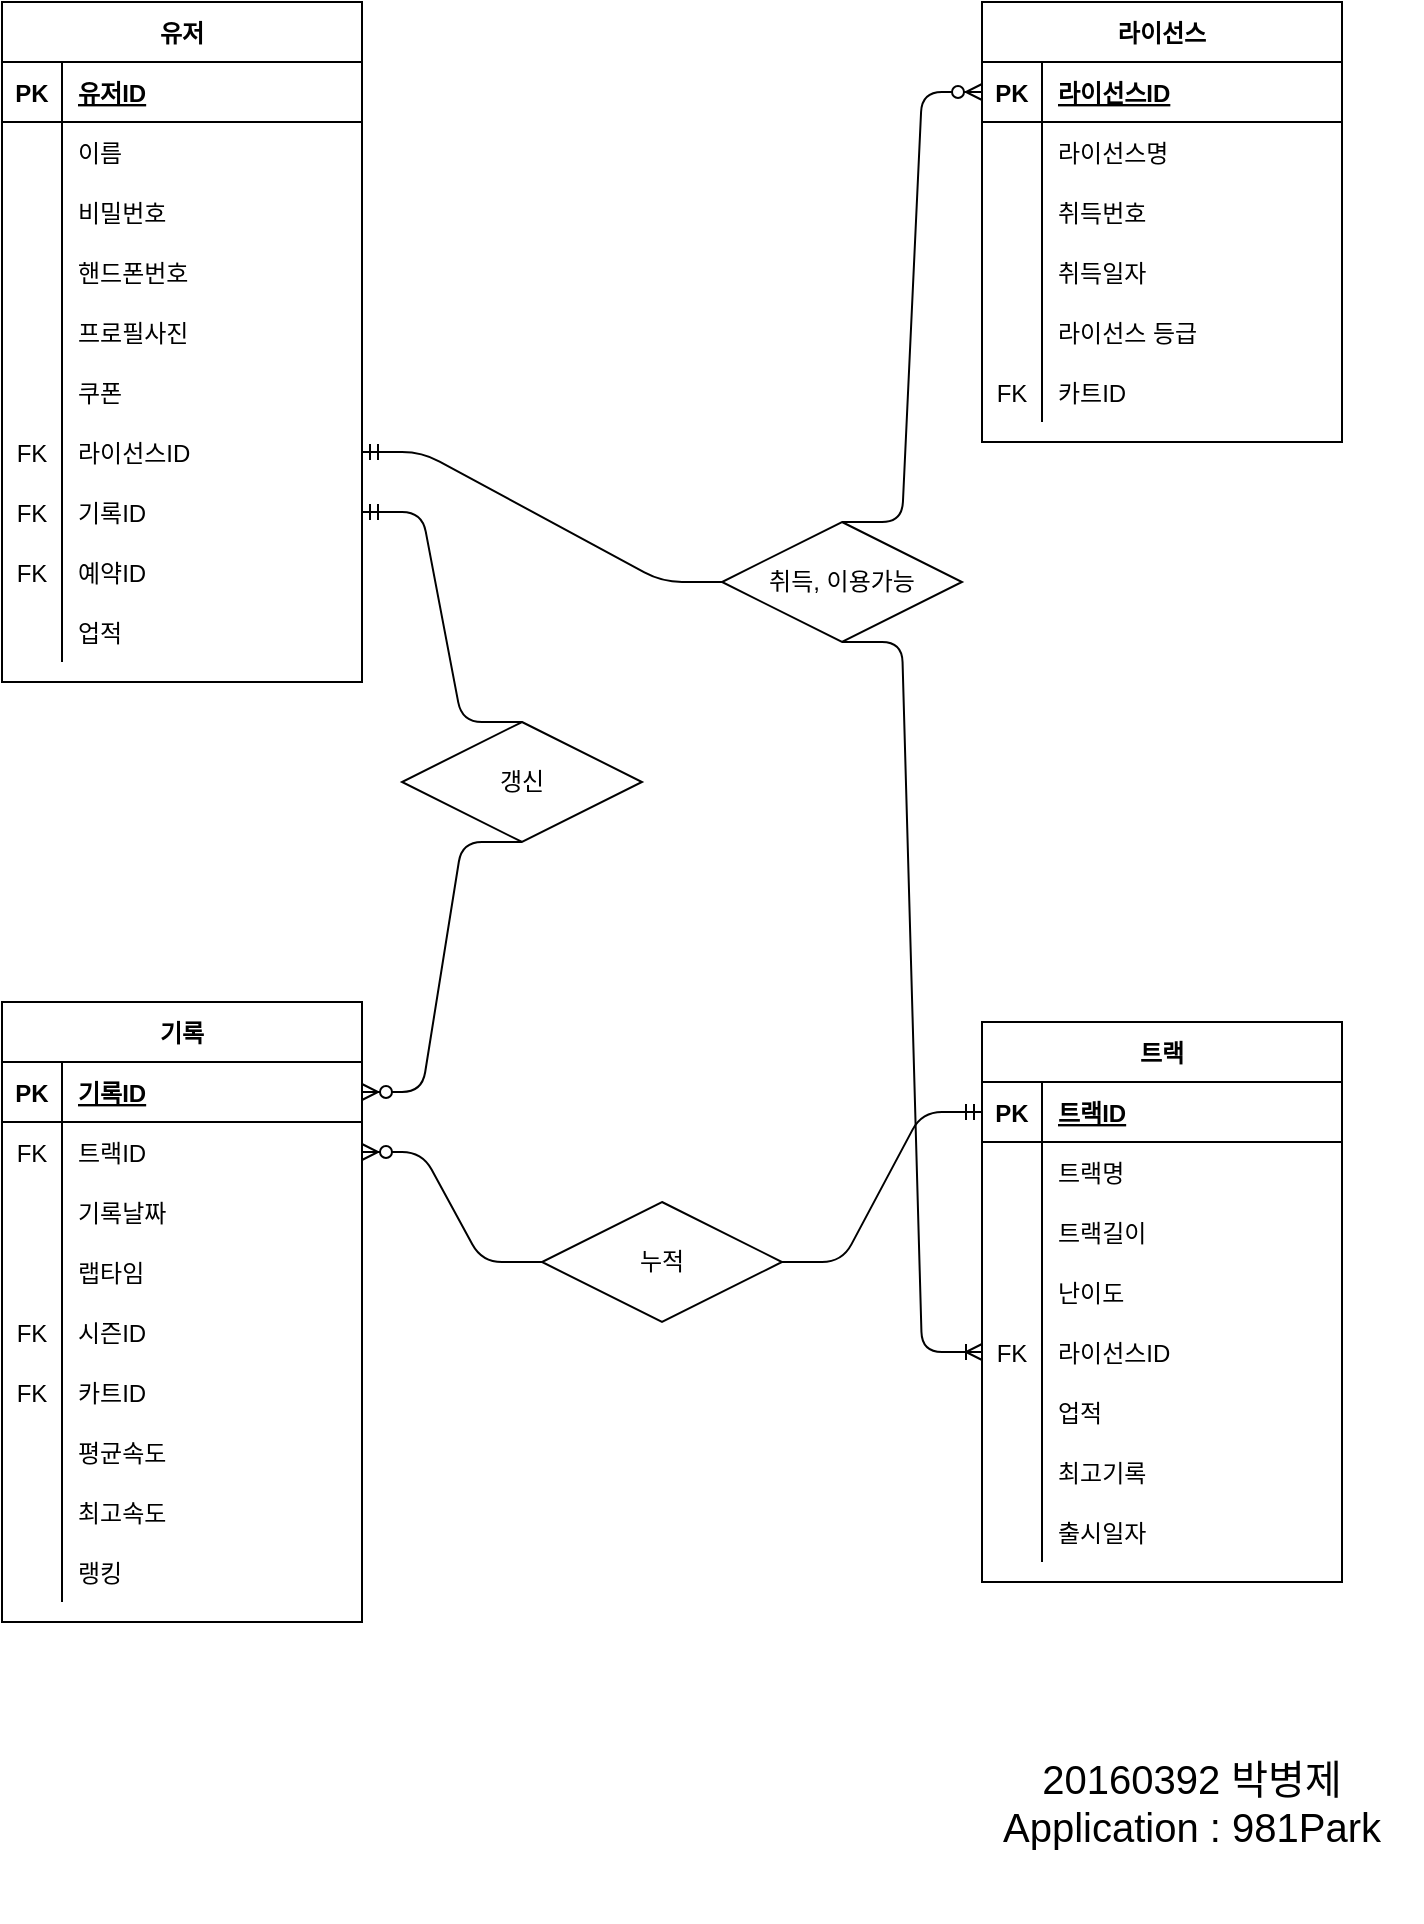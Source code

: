 <mxfile version="13.8.1" type="github">
  <diagram id="zvvEXGuNJlig_AYSkuut" name="Page-1">
    <mxGraphModel dx="1395" dy="852" grid="1" gridSize="10" guides="1" tooltips="1" connect="1" arrows="1" fold="1" page="1" pageScale="1" pageWidth="827" pageHeight="1169" math="0" shadow="0">
      <root>
        <mxCell id="0" />
        <mxCell id="1" parent="0" />
        <mxCell id="mloMoWAbIg3f0cqqjzoG-1" value="유저" style="shape=table;startSize=30;container=1;collapsible=1;childLayout=tableLayout;fixedRows=1;rowLines=0;fontStyle=1;align=center;resizeLast=1;" vertex="1" parent="1">
          <mxGeometry x="70" y="90" width="180" height="340" as="geometry" />
        </mxCell>
        <mxCell id="mloMoWAbIg3f0cqqjzoG-2" value="" style="shape=partialRectangle;collapsible=0;dropTarget=0;pointerEvents=0;fillColor=none;top=0;left=0;bottom=1;right=0;points=[[0,0.5],[1,0.5]];portConstraint=eastwest;" vertex="1" parent="mloMoWAbIg3f0cqqjzoG-1">
          <mxGeometry y="30" width="180" height="30" as="geometry" />
        </mxCell>
        <mxCell id="mloMoWAbIg3f0cqqjzoG-3" value="PK" style="shape=partialRectangle;connectable=0;fillColor=none;top=0;left=0;bottom=0;right=0;fontStyle=1;overflow=hidden;" vertex="1" parent="mloMoWAbIg3f0cqqjzoG-2">
          <mxGeometry width="30" height="30" as="geometry" />
        </mxCell>
        <mxCell id="mloMoWAbIg3f0cqqjzoG-4" value="유저ID" style="shape=partialRectangle;connectable=0;fillColor=none;top=0;left=0;bottom=0;right=0;align=left;spacingLeft=6;fontStyle=5;overflow=hidden;" vertex="1" parent="mloMoWAbIg3f0cqqjzoG-2">
          <mxGeometry x="30" width="150" height="30" as="geometry" />
        </mxCell>
        <mxCell id="mloMoWAbIg3f0cqqjzoG-5" value="" style="shape=partialRectangle;collapsible=0;dropTarget=0;pointerEvents=0;fillColor=none;top=0;left=0;bottom=0;right=0;points=[[0,0.5],[1,0.5]];portConstraint=eastwest;" vertex="1" parent="mloMoWAbIg3f0cqqjzoG-1">
          <mxGeometry y="60" width="180" height="30" as="geometry" />
        </mxCell>
        <mxCell id="mloMoWAbIg3f0cqqjzoG-6" value="" style="shape=partialRectangle;connectable=0;fillColor=none;top=0;left=0;bottom=0;right=0;editable=1;overflow=hidden;" vertex="1" parent="mloMoWAbIg3f0cqqjzoG-5">
          <mxGeometry width="30" height="30" as="geometry" />
        </mxCell>
        <mxCell id="mloMoWAbIg3f0cqqjzoG-7" value="이름" style="shape=partialRectangle;connectable=0;fillColor=none;top=0;left=0;bottom=0;right=0;align=left;spacingLeft=6;overflow=hidden;" vertex="1" parent="mloMoWAbIg3f0cqqjzoG-5">
          <mxGeometry x="30" width="150" height="30" as="geometry" />
        </mxCell>
        <mxCell id="mloMoWAbIg3f0cqqjzoG-8" value="" style="shape=partialRectangle;collapsible=0;dropTarget=0;pointerEvents=0;fillColor=none;top=0;left=0;bottom=0;right=0;points=[[0,0.5],[1,0.5]];portConstraint=eastwest;" vertex="1" parent="mloMoWAbIg3f0cqqjzoG-1">
          <mxGeometry y="90" width="180" height="30" as="geometry" />
        </mxCell>
        <mxCell id="mloMoWAbIg3f0cqqjzoG-9" value="" style="shape=partialRectangle;connectable=0;fillColor=none;top=0;left=0;bottom=0;right=0;editable=1;overflow=hidden;" vertex="1" parent="mloMoWAbIg3f0cqqjzoG-8">
          <mxGeometry width="30" height="30" as="geometry" />
        </mxCell>
        <mxCell id="mloMoWAbIg3f0cqqjzoG-10" value="비밀번호" style="shape=partialRectangle;connectable=0;fillColor=none;top=0;left=0;bottom=0;right=0;align=left;spacingLeft=6;overflow=hidden;" vertex="1" parent="mloMoWAbIg3f0cqqjzoG-8">
          <mxGeometry x="30" width="150" height="30" as="geometry" />
        </mxCell>
        <mxCell id="mloMoWAbIg3f0cqqjzoG-11" value="" style="shape=partialRectangle;collapsible=0;dropTarget=0;pointerEvents=0;fillColor=none;top=0;left=0;bottom=0;right=0;points=[[0,0.5],[1,0.5]];portConstraint=eastwest;" vertex="1" parent="mloMoWAbIg3f0cqqjzoG-1">
          <mxGeometry y="120" width="180" height="30" as="geometry" />
        </mxCell>
        <mxCell id="mloMoWAbIg3f0cqqjzoG-12" value="" style="shape=partialRectangle;connectable=0;fillColor=none;top=0;left=0;bottom=0;right=0;editable=1;overflow=hidden;" vertex="1" parent="mloMoWAbIg3f0cqqjzoG-11">
          <mxGeometry width="30" height="30" as="geometry" />
        </mxCell>
        <mxCell id="mloMoWAbIg3f0cqqjzoG-13" value="핸드폰번호" style="shape=partialRectangle;connectable=0;fillColor=none;top=0;left=0;bottom=0;right=0;align=left;spacingLeft=6;overflow=hidden;" vertex="1" parent="mloMoWAbIg3f0cqqjzoG-11">
          <mxGeometry x="30" width="150" height="30" as="geometry" />
        </mxCell>
        <mxCell id="mloMoWAbIg3f0cqqjzoG-72" value="" style="shape=partialRectangle;collapsible=0;dropTarget=0;pointerEvents=0;fillColor=none;top=0;left=0;bottom=0;right=0;points=[[0,0.5],[1,0.5]];portConstraint=eastwest;" vertex="1" parent="mloMoWAbIg3f0cqqjzoG-1">
          <mxGeometry y="150" width="180" height="30" as="geometry" />
        </mxCell>
        <mxCell id="mloMoWAbIg3f0cqqjzoG-73" value="" style="shape=partialRectangle;connectable=0;fillColor=none;top=0;left=0;bottom=0;right=0;editable=1;overflow=hidden;" vertex="1" parent="mloMoWAbIg3f0cqqjzoG-72">
          <mxGeometry width="30" height="30" as="geometry" />
        </mxCell>
        <mxCell id="mloMoWAbIg3f0cqqjzoG-74" value="프로필사진" style="shape=partialRectangle;connectable=0;fillColor=none;top=0;left=0;bottom=0;right=0;align=left;spacingLeft=6;overflow=hidden;" vertex="1" parent="mloMoWAbIg3f0cqqjzoG-72">
          <mxGeometry x="30" width="150" height="30" as="geometry" />
        </mxCell>
        <mxCell id="mloMoWAbIg3f0cqqjzoG-75" value="" style="shape=partialRectangle;collapsible=0;dropTarget=0;pointerEvents=0;fillColor=none;top=0;left=0;bottom=0;right=0;points=[[0,0.5],[1,0.5]];portConstraint=eastwest;" vertex="1" parent="mloMoWAbIg3f0cqqjzoG-1">
          <mxGeometry y="180" width="180" height="30" as="geometry" />
        </mxCell>
        <mxCell id="mloMoWAbIg3f0cqqjzoG-76" value="" style="shape=partialRectangle;connectable=0;fillColor=none;top=0;left=0;bottom=0;right=0;editable=1;overflow=hidden;" vertex="1" parent="mloMoWAbIg3f0cqqjzoG-75">
          <mxGeometry width="30" height="30" as="geometry" />
        </mxCell>
        <mxCell id="mloMoWAbIg3f0cqqjzoG-77" value="쿠폰" style="shape=partialRectangle;connectable=0;fillColor=none;top=0;left=0;bottom=0;right=0;align=left;spacingLeft=6;overflow=hidden;" vertex="1" parent="mloMoWAbIg3f0cqqjzoG-75">
          <mxGeometry x="30" width="150" height="30" as="geometry" />
        </mxCell>
        <mxCell id="mloMoWAbIg3f0cqqjzoG-78" value="" style="shape=partialRectangle;collapsible=0;dropTarget=0;pointerEvents=0;fillColor=none;top=0;left=0;bottom=0;right=0;points=[[0,0.5],[1,0.5]];portConstraint=eastwest;" vertex="1" parent="mloMoWAbIg3f0cqqjzoG-1">
          <mxGeometry y="210" width="180" height="30" as="geometry" />
        </mxCell>
        <mxCell id="mloMoWAbIg3f0cqqjzoG-79" value="FK" style="shape=partialRectangle;connectable=0;fillColor=none;top=0;left=0;bottom=0;right=0;editable=1;overflow=hidden;" vertex="1" parent="mloMoWAbIg3f0cqqjzoG-78">
          <mxGeometry width="30" height="30" as="geometry" />
        </mxCell>
        <mxCell id="mloMoWAbIg3f0cqqjzoG-80" value="라이선스ID" style="shape=partialRectangle;connectable=0;fillColor=none;top=0;left=0;bottom=0;right=0;align=left;spacingLeft=6;overflow=hidden;" vertex="1" parent="mloMoWAbIg3f0cqqjzoG-78">
          <mxGeometry x="30" width="150" height="30" as="geometry" />
        </mxCell>
        <mxCell id="mloMoWAbIg3f0cqqjzoG-81" value="" style="shape=partialRectangle;collapsible=0;dropTarget=0;pointerEvents=0;fillColor=none;top=0;left=0;bottom=0;right=0;points=[[0,0.5],[1,0.5]];portConstraint=eastwest;" vertex="1" parent="mloMoWAbIg3f0cqqjzoG-1">
          <mxGeometry y="240" width="180" height="30" as="geometry" />
        </mxCell>
        <mxCell id="mloMoWAbIg3f0cqqjzoG-82" value="FK" style="shape=partialRectangle;connectable=0;fillColor=none;top=0;left=0;bottom=0;right=0;editable=1;overflow=hidden;" vertex="1" parent="mloMoWAbIg3f0cqqjzoG-81">
          <mxGeometry width="30" height="30" as="geometry" />
        </mxCell>
        <mxCell id="mloMoWAbIg3f0cqqjzoG-83" value="기록ID" style="shape=partialRectangle;connectable=0;fillColor=none;top=0;left=0;bottom=0;right=0;align=left;spacingLeft=6;overflow=hidden;" vertex="1" parent="mloMoWAbIg3f0cqqjzoG-81">
          <mxGeometry x="30" width="150" height="30" as="geometry" />
        </mxCell>
        <mxCell id="mloMoWAbIg3f0cqqjzoG-84" value="" style="shape=partialRectangle;collapsible=0;dropTarget=0;pointerEvents=0;fillColor=none;top=0;left=0;bottom=0;right=0;points=[[0,0.5],[1,0.5]];portConstraint=eastwest;" vertex="1" parent="mloMoWAbIg3f0cqqjzoG-1">
          <mxGeometry y="270" width="180" height="30" as="geometry" />
        </mxCell>
        <mxCell id="mloMoWAbIg3f0cqqjzoG-85" value="FK" style="shape=partialRectangle;connectable=0;fillColor=none;top=0;left=0;bottom=0;right=0;editable=1;overflow=hidden;" vertex="1" parent="mloMoWAbIg3f0cqqjzoG-84">
          <mxGeometry width="30" height="30" as="geometry" />
        </mxCell>
        <mxCell id="mloMoWAbIg3f0cqqjzoG-86" value="예약ID" style="shape=partialRectangle;connectable=0;fillColor=none;top=0;left=0;bottom=0;right=0;align=left;spacingLeft=6;overflow=hidden;" vertex="1" parent="mloMoWAbIg3f0cqqjzoG-84">
          <mxGeometry x="30" width="150" height="30" as="geometry" />
        </mxCell>
        <mxCell id="mloMoWAbIg3f0cqqjzoG-122" value="" style="shape=partialRectangle;collapsible=0;dropTarget=0;pointerEvents=0;fillColor=none;top=0;left=0;bottom=0;right=0;points=[[0,0.5],[1,0.5]];portConstraint=eastwest;" vertex="1" parent="mloMoWAbIg3f0cqqjzoG-1">
          <mxGeometry y="300" width="180" height="30" as="geometry" />
        </mxCell>
        <mxCell id="mloMoWAbIg3f0cqqjzoG-123" value="" style="shape=partialRectangle;connectable=0;fillColor=none;top=0;left=0;bottom=0;right=0;editable=1;overflow=hidden;" vertex="1" parent="mloMoWAbIg3f0cqqjzoG-122">
          <mxGeometry width="30" height="30" as="geometry" />
        </mxCell>
        <mxCell id="mloMoWAbIg3f0cqqjzoG-124" value="업적" style="shape=partialRectangle;connectable=0;fillColor=none;top=0;left=0;bottom=0;right=0;align=left;spacingLeft=6;overflow=hidden;" vertex="1" parent="mloMoWAbIg3f0cqqjzoG-122">
          <mxGeometry x="30" width="150" height="30" as="geometry" />
        </mxCell>
        <mxCell id="mloMoWAbIg3f0cqqjzoG-53" value="라이선스" style="shape=table;startSize=30;container=1;collapsible=1;childLayout=tableLayout;fixedRows=1;rowLines=0;fontStyle=1;align=center;resizeLast=1;" vertex="1" parent="1">
          <mxGeometry x="560" y="90" width="180" height="220" as="geometry" />
        </mxCell>
        <mxCell id="mloMoWAbIg3f0cqqjzoG-54" value="" style="shape=partialRectangle;collapsible=0;dropTarget=0;pointerEvents=0;fillColor=none;top=0;left=0;bottom=1;right=0;points=[[0,0.5],[1,0.5]];portConstraint=eastwest;" vertex="1" parent="mloMoWAbIg3f0cqqjzoG-53">
          <mxGeometry y="30" width="180" height="30" as="geometry" />
        </mxCell>
        <mxCell id="mloMoWAbIg3f0cqqjzoG-55" value="PK" style="shape=partialRectangle;connectable=0;fillColor=none;top=0;left=0;bottom=0;right=0;fontStyle=1;overflow=hidden;" vertex="1" parent="mloMoWAbIg3f0cqqjzoG-54">
          <mxGeometry width="30" height="30" as="geometry" />
        </mxCell>
        <mxCell id="mloMoWAbIg3f0cqqjzoG-56" value="라이선스ID" style="shape=partialRectangle;connectable=0;fillColor=none;top=0;left=0;bottom=0;right=0;align=left;spacingLeft=6;fontStyle=5;overflow=hidden;" vertex="1" parent="mloMoWAbIg3f0cqqjzoG-54">
          <mxGeometry x="30" width="150" height="30" as="geometry" />
        </mxCell>
        <mxCell id="mloMoWAbIg3f0cqqjzoG-57" value="" style="shape=partialRectangle;collapsible=0;dropTarget=0;pointerEvents=0;fillColor=none;top=0;left=0;bottom=0;right=0;points=[[0,0.5],[1,0.5]];portConstraint=eastwest;" vertex="1" parent="mloMoWAbIg3f0cqqjzoG-53">
          <mxGeometry y="60" width="180" height="30" as="geometry" />
        </mxCell>
        <mxCell id="mloMoWAbIg3f0cqqjzoG-58" value="" style="shape=partialRectangle;connectable=0;fillColor=none;top=0;left=0;bottom=0;right=0;editable=1;overflow=hidden;" vertex="1" parent="mloMoWAbIg3f0cqqjzoG-57">
          <mxGeometry width="30" height="30" as="geometry" />
        </mxCell>
        <mxCell id="mloMoWAbIg3f0cqqjzoG-59" value="라이선스명" style="shape=partialRectangle;connectable=0;fillColor=none;top=0;left=0;bottom=0;right=0;align=left;spacingLeft=6;overflow=hidden;" vertex="1" parent="mloMoWAbIg3f0cqqjzoG-57">
          <mxGeometry x="30" width="150" height="30" as="geometry" />
        </mxCell>
        <mxCell id="mloMoWAbIg3f0cqqjzoG-116" value="" style="shape=partialRectangle;collapsible=0;dropTarget=0;pointerEvents=0;fillColor=none;top=0;left=0;bottom=0;right=0;points=[[0,0.5],[1,0.5]];portConstraint=eastwest;" vertex="1" parent="mloMoWAbIg3f0cqqjzoG-53">
          <mxGeometry y="90" width="180" height="30" as="geometry" />
        </mxCell>
        <mxCell id="mloMoWAbIg3f0cqqjzoG-117" value="" style="shape=partialRectangle;connectable=0;fillColor=none;top=0;left=0;bottom=0;right=0;editable=1;overflow=hidden;" vertex="1" parent="mloMoWAbIg3f0cqqjzoG-116">
          <mxGeometry width="30" height="30" as="geometry" />
        </mxCell>
        <mxCell id="mloMoWAbIg3f0cqqjzoG-118" value="취득번호" style="shape=partialRectangle;connectable=0;fillColor=none;top=0;left=0;bottom=0;right=0;align=left;spacingLeft=6;overflow=hidden;" vertex="1" parent="mloMoWAbIg3f0cqqjzoG-116">
          <mxGeometry x="30" width="150" height="30" as="geometry" />
        </mxCell>
        <mxCell id="mloMoWAbIg3f0cqqjzoG-119" value="" style="shape=partialRectangle;collapsible=0;dropTarget=0;pointerEvents=0;fillColor=none;top=0;left=0;bottom=0;right=0;points=[[0,0.5],[1,0.5]];portConstraint=eastwest;" vertex="1" parent="mloMoWAbIg3f0cqqjzoG-53">
          <mxGeometry y="120" width="180" height="30" as="geometry" />
        </mxCell>
        <mxCell id="mloMoWAbIg3f0cqqjzoG-120" value="" style="shape=partialRectangle;connectable=0;fillColor=none;top=0;left=0;bottom=0;right=0;editable=1;overflow=hidden;" vertex="1" parent="mloMoWAbIg3f0cqqjzoG-119">
          <mxGeometry width="30" height="30" as="geometry" />
        </mxCell>
        <mxCell id="mloMoWAbIg3f0cqqjzoG-121" value="취득일자" style="shape=partialRectangle;connectable=0;fillColor=none;top=0;left=0;bottom=0;right=0;align=left;spacingLeft=6;overflow=hidden;" vertex="1" parent="mloMoWAbIg3f0cqqjzoG-119">
          <mxGeometry x="30" width="150" height="30" as="geometry" />
        </mxCell>
        <mxCell id="mloMoWAbIg3f0cqqjzoG-151" value="" style="shape=partialRectangle;collapsible=0;dropTarget=0;pointerEvents=0;fillColor=none;top=0;left=0;bottom=0;right=0;points=[[0,0.5],[1,0.5]];portConstraint=eastwest;" vertex="1" parent="mloMoWAbIg3f0cqqjzoG-53">
          <mxGeometry y="150" width="180" height="30" as="geometry" />
        </mxCell>
        <mxCell id="mloMoWAbIg3f0cqqjzoG-152" value="" style="shape=partialRectangle;connectable=0;fillColor=none;top=0;left=0;bottom=0;right=0;editable=1;overflow=hidden;" vertex="1" parent="mloMoWAbIg3f0cqqjzoG-151">
          <mxGeometry width="30" height="30" as="geometry" />
        </mxCell>
        <mxCell id="mloMoWAbIg3f0cqqjzoG-153" value="라이선스 등급" style="shape=partialRectangle;connectable=0;fillColor=none;top=0;left=0;bottom=0;right=0;align=left;spacingLeft=6;overflow=hidden;" vertex="1" parent="mloMoWAbIg3f0cqqjzoG-151">
          <mxGeometry x="30" width="150" height="30" as="geometry" />
        </mxCell>
        <mxCell id="mloMoWAbIg3f0cqqjzoG-157" value="" style="shape=partialRectangle;collapsible=0;dropTarget=0;pointerEvents=0;fillColor=none;top=0;left=0;bottom=0;right=0;points=[[0,0.5],[1,0.5]];portConstraint=eastwest;" vertex="1" parent="mloMoWAbIg3f0cqqjzoG-53">
          <mxGeometry y="180" width="180" height="30" as="geometry" />
        </mxCell>
        <mxCell id="mloMoWAbIg3f0cqqjzoG-158" value="FK" style="shape=partialRectangle;connectable=0;fillColor=none;top=0;left=0;bottom=0;right=0;editable=1;overflow=hidden;" vertex="1" parent="mloMoWAbIg3f0cqqjzoG-157">
          <mxGeometry width="30" height="30" as="geometry" />
        </mxCell>
        <mxCell id="mloMoWAbIg3f0cqqjzoG-159" value="카트ID" style="shape=partialRectangle;connectable=0;fillColor=none;top=0;left=0;bottom=0;right=0;align=left;spacingLeft=6;overflow=hidden;" vertex="1" parent="mloMoWAbIg3f0cqqjzoG-157">
          <mxGeometry x="30" width="150" height="30" as="geometry" />
        </mxCell>
        <mxCell id="mloMoWAbIg3f0cqqjzoG-40" value="기록" style="shape=table;startSize=30;container=1;collapsible=1;childLayout=tableLayout;fixedRows=1;rowLines=0;fontStyle=1;align=center;resizeLast=1;" vertex="1" parent="1">
          <mxGeometry x="70" y="590" width="180" height="310" as="geometry" />
        </mxCell>
        <mxCell id="mloMoWAbIg3f0cqqjzoG-41" value="" style="shape=partialRectangle;collapsible=0;dropTarget=0;pointerEvents=0;fillColor=none;top=0;left=0;bottom=1;right=0;points=[[0,0.5],[1,0.5]];portConstraint=eastwest;" vertex="1" parent="mloMoWAbIg3f0cqqjzoG-40">
          <mxGeometry y="30" width="180" height="30" as="geometry" />
        </mxCell>
        <mxCell id="mloMoWAbIg3f0cqqjzoG-42" value="PK" style="shape=partialRectangle;connectable=0;fillColor=none;top=0;left=0;bottom=0;right=0;fontStyle=1;overflow=hidden;" vertex="1" parent="mloMoWAbIg3f0cqqjzoG-41">
          <mxGeometry width="30" height="30" as="geometry" />
        </mxCell>
        <mxCell id="mloMoWAbIg3f0cqqjzoG-43" value="기록ID" style="shape=partialRectangle;connectable=0;fillColor=none;top=0;left=0;bottom=0;right=0;align=left;spacingLeft=6;fontStyle=5;overflow=hidden;" vertex="1" parent="mloMoWAbIg3f0cqqjzoG-41">
          <mxGeometry x="30" width="150" height="30" as="geometry" />
        </mxCell>
        <mxCell id="mloMoWAbIg3f0cqqjzoG-44" value="" style="shape=partialRectangle;collapsible=0;dropTarget=0;pointerEvents=0;fillColor=none;top=0;left=0;bottom=0;right=0;points=[[0,0.5],[1,0.5]];portConstraint=eastwest;" vertex="1" parent="mloMoWAbIg3f0cqqjzoG-40">
          <mxGeometry y="60" width="180" height="30" as="geometry" />
        </mxCell>
        <mxCell id="mloMoWAbIg3f0cqqjzoG-45" value="FK" style="shape=partialRectangle;connectable=0;fillColor=none;top=0;left=0;bottom=0;right=0;editable=1;overflow=hidden;" vertex="1" parent="mloMoWAbIg3f0cqqjzoG-44">
          <mxGeometry width="30" height="30" as="geometry" />
        </mxCell>
        <mxCell id="mloMoWAbIg3f0cqqjzoG-46" value="트랙ID" style="shape=partialRectangle;connectable=0;fillColor=none;top=0;left=0;bottom=0;right=0;align=left;spacingLeft=6;overflow=hidden;" vertex="1" parent="mloMoWAbIg3f0cqqjzoG-44">
          <mxGeometry x="30" width="150" height="30" as="geometry" />
        </mxCell>
        <mxCell id="mloMoWAbIg3f0cqqjzoG-50" value="" style="shape=partialRectangle;collapsible=0;dropTarget=0;pointerEvents=0;fillColor=none;top=0;left=0;bottom=0;right=0;points=[[0,0.5],[1,0.5]];portConstraint=eastwest;" vertex="1" parent="mloMoWAbIg3f0cqqjzoG-40">
          <mxGeometry y="90" width="180" height="30" as="geometry" />
        </mxCell>
        <mxCell id="mloMoWAbIg3f0cqqjzoG-51" value="" style="shape=partialRectangle;connectable=0;fillColor=none;top=0;left=0;bottom=0;right=0;editable=1;overflow=hidden;" vertex="1" parent="mloMoWAbIg3f0cqqjzoG-50">
          <mxGeometry width="30" height="30" as="geometry" />
        </mxCell>
        <mxCell id="mloMoWAbIg3f0cqqjzoG-52" value="기록날짜" style="shape=partialRectangle;connectable=0;fillColor=none;top=0;left=0;bottom=0;right=0;align=left;spacingLeft=6;overflow=hidden;" vertex="1" parent="mloMoWAbIg3f0cqqjzoG-50">
          <mxGeometry x="30" width="150" height="30" as="geometry" />
        </mxCell>
        <mxCell id="mloMoWAbIg3f0cqqjzoG-90" value="" style="shape=partialRectangle;collapsible=0;dropTarget=0;pointerEvents=0;fillColor=none;top=0;left=0;bottom=0;right=0;points=[[0,0.5],[1,0.5]];portConstraint=eastwest;" vertex="1" parent="mloMoWAbIg3f0cqqjzoG-40">
          <mxGeometry y="120" width="180" height="30" as="geometry" />
        </mxCell>
        <mxCell id="mloMoWAbIg3f0cqqjzoG-91" value="" style="shape=partialRectangle;connectable=0;fillColor=none;top=0;left=0;bottom=0;right=0;editable=1;overflow=hidden;" vertex="1" parent="mloMoWAbIg3f0cqqjzoG-90">
          <mxGeometry width="30" height="30" as="geometry" />
        </mxCell>
        <mxCell id="mloMoWAbIg3f0cqqjzoG-92" value="랩타임" style="shape=partialRectangle;connectable=0;fillColor=none;top=0;left=0;bottom=0;right=0;align=left;spacingLeft=6;overflow=hidden;" vertex="1" parent="mloMoWAbIg3f0cqqjzoG-90">
          <mxGeometry x="30" width="150" height="30" as="geometry" />
        </mxCell>
        <mxCell id="mloMoWAbIg3f0cqqjzoG-93" value="" style="shape=partialRectangle;collapsible=0;dropTarget=0;pointerEvents=0;fillColor=none;top=0;left=0;bottom=0;right=0;points=[[0,0.5],[1,0.5]];portConstraint=eastwest;" vertex="1" parent="mloMoWAbIg3f0cqqjzoG-40">
          <mxGeometry y="150" width="180" height="30" as="geometry" />
        </mxCell>
        <mxCell id="mloMoWAbIg3f0cqqjzoG-94" value="FK" style="shape=partialRectangle;connectable=0;fillColor=none;top=0;left=0;bottom=0;right=0;editable=1;overflow=hidden;" vertex="1" parent="mloMoWAbIg3f0cqqjzoG-93">
          <mxGeometry width="30" height="30" as="geometry" />
        </mxCell>
        <mxCell id="mloMoWAbIg3f0cqqjzoG-95" value="시즌ID" style="shape=partialRectangle;connectable=0;fillColor=none;top=0;left=0;bottom=0;right=0;align=left;spacingLeft=6;overflow=hidden;" vertex="1" parent="mloMoWAbIg3f0cqqjzoG-93">
          <mxGeometry x="30" width="150" height="30" as="geometry" />
        </mxCell>
        <mxCell id="mloMoWAbIg3f0cqqjzoG-96" value="" style="shape=partialRectangle;collapsible=0;dropTarget=0;pointerEvents=0;fillColor=none;top=0;left=0;bottom=0;right=0;points=[[0,0.5],[1,0.5]];portConstraint=eastwest;" vertex="1" parent="mloMoWAbIg3f0cqqjzoG-40">
          <mxGeometry y="180" width="180" height="30" as="geometry" />
        </mxCell>
        <mxCell id="mloMoWAbIg3f0cqqjzoG-97" value="FK" style="shape=partialRectangle;connectable=0;fillColor=none;top=0;left=0;bottom=0;right=0;editable=1;overflow=hidden;" vertex="1" parent="mloMoWAbIg3f0cqqjzoG-96">
          <mxGeometry width="30" height="30" as="geometry" />
        </mxCell>
        <mxCell id="mloMoWAbIg3f0cqqjzoG-98" value="카트ID" style="shape=partialRectangle;connectable=0;fillColor=none;top=0;left=0;bottom=0;right=0;align=left;spacingLeft=6;overflow=hidden;" vertex="1" parent="mloMoWAbIg3f0cqqjzoG-96">
          <mxGeometry x="30" width="150" height="30" as="geometry" />
        </mxCell>
        <mxCell id="mloMoWAbIg3f0cqqjzoG-99" value="" style="shape=partialRectangle;collapsible=0;dropTarget=0;pointerEvents=0;fillColor=none;top=0;left=0;bottom=0;right=0;points=[[0,0.5],[1,0.5]];portConstraint=eastwest;" vertex="1" parent="mloMoWAbIg3f0cqqjzoG-40">
          <mxGeometry y="210" width="180" height="30" as="geometry" />
        </mxCell>
        <mxCell id="mloMoWAbIg3f0cqqjzoG-100" value="" style="shape=partialRectangle;connectable=0;fillColor=none;top=0;left=0;bottom=0;right=0;editable=1;overflow=hidden;" vertex="1" parent="mloMoWAbIg3f0cqqjzoG-99">
          <mxGeometry width="30" height="30" as="geometry" />
        </mxCell>
        <mxCell id="mloMoWAbIg3f0cqqjzoG-101" value="평균속도" style="shape=partialRectangle;connectable=0;fillColor=none;top=0;left=0;bottom=0;right=0;align=left;spacingLeft=6;overflow=hidden;" vertex="1" parent="mloMoWAbIg3f0cqqjzoG-99">
          <mxGeometry x="30" width="150" height="30" as="geometry" />
        </mxCell>
        <mxCell id="mloMoWAbIg3f0cqqjzoG-102" value="" style="shape=partialRectangle;collapsible=0;dropTarget=0;pointerEvents=0;fillColor=none;top=0;left=0;bottom=0;right=0;points=[[0,0.5],[1,0.5]];portConstraint=eastwest;" vertex="1" parent="mloMoWAbIg3f0cqqjzoG-40">
          <mxGeometry y="240" width="180" height="30" as="geometry" />
        </mxCell>
        <mxCell id="mloMoWAbIg3f0cqqjzoG-103" value="" style="shape=partialRectangle;connectable=0;fillColor=none;top=0;left=0;bottom=0;right=0;editable=1;overflow=hidden;" vertex="1" parent="mloMoWAbIg3f0cqqjzoG-102">
          <mxGeometry width="30" height="30" as="geometry" />
        </mxCell>
        <mxCell id="mloMoWAbIg3f0cqqjzoG-104" value="최고속도" style="shape=partialRectangle;connectable=0;fillColor=none;top=0;left=0;bottom=0;right=0;align=left;spacingLeft=6;overflow=hidden;" vertex="1" parent="mloMoWAbIg3f0cqqjzoG-102">
          <mxGeometry x="30" width="150" height="30" as="geometry" />
        </mxCell>
        <mxCell id="mloMoWAbIg3f0cqqjzoG-105" value="" style="shape=partialRectangle;collapsible=0;dropTarget=0;pointerEvents=0;fillColor=none;top=0;left=0;bottom=0;right=0;points=[[0,0.5],[1,0.5]];portConstraint=eastwest;" vertex="1" parent="mloMoWAbIg3f0cqqjzoG-40">
          <mxGeometry y="270" width="180" height="30" as="geometry" />
        </mxCell>
        <mxCell id="mloMoWAbIg3f0cqqjzoG-106" value="" style="shape=partialRectangle;connectable=0;fillColor=none;top=0;left=0;bottom=0;right=0;editable=1;overflow=hidden;" vertex="1" parent="mloMoWAbIg3f0cqqjzoG-105">
          <mxGeometry width="30" height="30" as="geometry" />
        </mxCell>
        <mxCell id="mloMoWAbIg3f0cqqjzoG-107" value="랭킹" style="shape=partialRectangle;connectable=0;fillColor=none;top=0;left=0;bottom=0;right=0;align=left;spacingLeft=6;overflow=hidden;" vertex="1" parent="mloMoWAbIg3f0cqqjzoG-105">
          <mxGeometry x="30" width="150" height="30" as="geometry" />
        </mxCell>
        <mxCell id="mloMoWAbIg3f0cqqjzoG-27" value="트랙" style="shape=table;startSize=30;container=1;collapsible=1;childLayout=tableLayout;fixedRows=1;rowLines=0;fontStyle=1;align=center;resizeLast=1;" vertex="1" parent="1">
          <mxGeometry x="560" y="600" width="180" height="280" as="geometry" />
        </mxCell>
        <mxCell id="mloMoWAbIg3f0cqqjzoG-28" value="" style="shape=partialRectangle;collapsible=0;dropTarget=0;pointerEvents=0;fillColor=none;top=0;left=0;bottom=1;right=0;points=[[0,0.5],[1,0.5]];portConstraint=eastwest;" vertex="1" parent="mloMoWAbIg3f0cqqjzoG-27">
          <mxGeometry y="30" width="180" height="30" as="geometry" />
        </mxCell>
        <mxCell id="mloMoWAbIg3f0cqqjzoG-29" value="PK" style="shape=partialRectangle;connectable=0;fillColor=none;top=0;left=0;bottom=0;right=0;fontStyle=1;overflow=hidden;" vertex="1" parent="mloMoWAbIg3f0cqqjzoG-28">
          <mxGeometry width="30" height="30" as="geometry" />
        </mxCell>
        <mxCell id="mloMoWAbIg3f0cqqjzoG-30" value="트랙ID" style="shape=partialRectangle;connectable=0;fillColor=none;top=0;left=0;bottom=0;right=0;align=left;spacingLeft=6;fontStyle=5;overflow=hidden;" vertex="1" parent="mloMoWAbIg3f0cqqjzoG-28">
          <mxGeometry x="30" width="150" height="30" as="geometry" />
        </mxCell>
        <mxCell id="mloMoWAbIg3f0cqqjzoG-31" value="" style="shape=partialRectangle;collapsible=0;dropTarget=0;pointerEvents=0;fillColor=none;top=0;left=0;bottom=0;right=0;points=[[0,0.5],[1,0.5]];portConstraint=eastwest;" vertex="1" parent="mloMoWAbIg3f0cqqjzoG-27">
          <mxGeometry y="60" width="180" height="30" as="geometry" />
        </mxCell>
        <mxCell id="mloMoWAbIg3f0cqqjzoG-32" value="" style="shape=partialRectangle;connectable=0;fillColor=none;top=0;left=0;bottom=0;right=0;editable=1;overflow=hidden;" vertex="1" parent="mloMoWAbIg3f0cqqjzoG-31">
          <mxGeometry width="30" height="30" as="geometry" />
        </mxCell>
        <mxCell id="mloMoWAbIg3f0cqqjzoG-33" value="트랙명" style="shape=partialRectangle;connectable=0;fillColor=none;top=0;left=0;bottom=0;right=0;align=left;spacingLeft=6;overflow=hidden;" vertex="1" parent="mloMoWAbIg3f0cqqjzoG-31">
          <mxGeometry x="30" width="150" height="30" as="geometry" />
        </mxCell>
        <mxCell id="mloMoWAbIg3f0cqqjzoG-34" value="" style="shape=partialRectangle;collapsible=0;dropTarget=0;pointerEvents=0;fillColor=none;top=0;left=0;bottom=0;right=0;points=[[0,0.5],[1,0.5]];portConstraint=eastwest;" vertex="1" parent="mloMoWAbIg3f0cqqjzoG-27">
          <mxGeometry y="90" width="180" height="30" as="geometry" />
        </mxCell>
        <mxCell id="mloMoWAbIg3f0cqqjzoG-35" value="" style="shape=partialRectangle;connectable=0;fillColor=none;top=0;left=0;bottom=0;right=0;editable=1;overflow=hidden;" vertex="1" parent="mloMoWAbIg3f0cqqjzoG-34">
          <mxGeometry width="30" height="30" as="geometry" />
        </mxCell>
        <mxCell id="mloMoWAbIg3f0cqqjzoG-36" value="트랙길이" style="shape=partialRectangle;connectable=0;fillColor=none;top=0;left=0;bottom=0;right=0;align=left;spacingLeft=6;overflow=hidden;" vertex="1" parent="mloMoWAbIg3f0cqqjzoG-34">
          <mxGeometry x="30" width="150" height="30" as="geometry" />
        </mxCell>
        <mxCell id="mloMoWAbIg3f0cqqjzoG-37" value="" style="shape=partialRectangle;collapsible=0;dropTarget=0;pointerEvents=0;fillColor=none;top=0;left=0;bottom=0;right=0;points=[[0,0.5],[1,0.5]];portConstraint=eastwest;" vertex="1" parent="mloMoWAbIg3f0cqqjzoG-27">
          <mxGeometry y="120" width="180" height="30" as="geometry" />
        </mxCell>
        <mxCell id="mloMoWAbIg3f0cqqjzoG-38" value="" style="shape=partialRectangle;connectable=0;fillColor=none;top=0;left=0;bottom=0;right=0;editable=1;overflow=hidden;" vertex="1" parent="mloMoWAbIg3f0cqqjzoG-37">
          <mxGeometry width="30" height="30" as="geometry" />
        </mxCell>
        <mxCell id="mloMoWAbIg3f0cqqjzoG-39" value="난이도" style="shape=partialRectangle;connectable=0;fillColor=none;top=0;left=0;bottom=0;right=0;align=left;spacingLeft=6;overflow=hidden;" vertex="1" parent="mloMoWAbIg3f0cqqjzoG-37">
          <mxGeometry x="30" width="150" height="30" as="geometry" />
        </mxCell>
        <mxCell id="mloMoWAbIg3f0cqqjzoG-125" value="" style="shape=partialRectangle;collapsible=0;dropTarget=0;pointerEvents=0;fillColor=none;top=0;left=0;bottom=0;right=0;points=[[0,0.5],[1,0.5]];portConstraint=eastwest;" vertex="1" parent="mloMoWAbIg3f0cqqjzoG-27">
          <mxGeometry y="150" width="180" height="30" as="geometry" />
        </mxCell>
        <mxCell id="mloMoWAbIg3f0cqqjzoG-126" value="FK" style="shape=partialRectangle;connectable=0;fillColor=none;top=0;left=0;bottom=0;right=0;editable=1;overflow=hidden;" vertex="1" parent="mloMoWAbIg3f0cqqjzoG-125">
          <mxGeometry width="30" height="30" as="geometry" />
        </mxCell>
        <mxCell id="mloMoWAbIg3f0cqqjzoG-127" value="라이선스ID" style="shape=partialRectangle;connectable=0;fillColor=none;top=0;left=0;bottom=0;right=0;align=left;spacingLeft=6;overflow=hidden;" vertex="1" parent="mloMoWAbIg3f0cqqjzoG-125">
          <mxGeometry x="30" width="150" height="30" as="geometry" />
        </mxCell>
        <mxCell id="mloMoWAbIg3f0cqqjzoG-128" value="" style="shape=partialRectangle;collapsible=0;dropTarget=0;pointerEvents=0;fillColor=none;top=0;left=0;bottom=0;right=0;points=[[0,0.5],[1,0.5]];portConstraint=eastwest;" vertex="1" parent="mloMoWAbIg3f0cqqjzoG-27">
          <mxGeometry y="180" width="180" height="30" as="geometry" />
        </mxCell>
        <mxCell id="mloMoWAbIg3f0cqqjzoG-129" value="" style="shape=partialRectangle;connectable=0;fillColor=none;top=0;left=0;bottom=0;right=0;editable=1;overflow=hidden;" vertex="1" parent="mloMoWAbIg3f0cqqjzoG-128">
          <mxGeometry width="30" height="30" as="geometry" />
        </mxCell>
        <mxCell id="mloMoWAbIg3f0cqqjzoG-130" value="업적" style="shape=partialRectangle;connectable=0;fillColor=none;top=0;left=0;bottom=0;right=0;align=left;spacingLeft=6;overflow=hidden;" vertex="1" parent="mloMoWAbIg3f0cqqjzoG-128">
          <mxGeometry x="30" width="150" height="30" as="geometry" />
        </mxCell>
        <mxCell id="mloMoWAbIg3f0cqqjzoG-135" value="" style="shape=partialRectangle;collapsible=0;dropTarget=0;pointerEvents=0;fillColor=none;top=0;left=0;bottom=0;right=0;points=[[0,0.5],[1,0.5]];portConstraint=eastwest;" vertex="1" parent="mloMoWAbIg3f0cqqjzoG-27">
          <mxGeometry y="210" width="180" height="30" as="geometry" />
        </mxCell>
        <mxCell id="mloMoWAbIg3f0cqqjzoG-136" value="" style="shape=partialRectangle;connectable=0;fillColor=none;top=0;left=0;bottom=0;right=0;editable=1;overflow=hidden;" vertex="1" parent="mloMoWAbIg3f0cqqjzoG-135">
          <mxGeometry width="30" height="30" as="geometry" />
        </mxCell>
        <mxCell id="mloMoWAbIg3f0cqqjzoG-137" value="최고기록" style="shape=partialRectangle;connectable=0;fillColor=none;top=0;left=0;bottom=0;right=0;align=left;spacingLeft=6;overflow=hidden;" vertex="1" parent="mloMoWAbIg3f0cqqjzoG-135">
          <mxGeometry x="30" width="150" height="30" as="geometry" />
        </mxCell>
        <mxCell id="mloMoWAbIg3f0cqqjzoG-154" value="" style="shape=partialRectangle;collapsible=0;dropTarget=0;pointerEvents=0;fillColor=none;top=0;left=0;bottom=0;right=0;points=[[0,0.5],[1,0.5]];portConstraint=eastwest;" vertex="1" parent="mloMoWAbIg3f0cqqjzoG-27">
          <mxGeometry y="240" width="180" height="30" as="geometry" />
        </mxCell>
        <mxCell id="mloMoWAbIg3f0cqqjzoG-155" value="" style="shape=partialRectangle;connectable=0;fillColor=none;top=0;left=0;bottom=0;right=0;editable=1;overflow=hidden;" vertex="1" parent="mloMoWAbIg3f0cqqjzoG-154">
          <mxGeometry width="30" height="30" as="geometry" />
        </mxCell>
        <mxCell id="mloMoWAbIg3f0cqqjzoG-156" value="출시일자" style="shape=partialRectangle;connectable=0;fillColor=none;top=0;left=0;bottom=0;right=0;align=left;spacingLeft=6;overflow=hidden;" vertex="1" parent="mloMoWAbIg3f0cqqjzoG-154">
          <mxGeometry x="30" width="150" height="30" as="geometry" />
        </mxCell>
        <mxCell id="mloMoWAbIg3f0cqqjzoG-132" value="취득, 이용가능" style="shape=rhombus;perimeter=rhombusPerimeter;whiteSpace=wrap;html=1;align=center;" vertex="1" parent="1">
          <mxGeometry x="430" y="350" width="120" height="60" as="geometry" />
        </mxCell>
        <mxCell id="mloMoWAbIg3f0cqqjzoG-133" value="누적" style="shape=rhombus;perimeter=rhombusPerimeter;whiteSpace=wrap;html=1;align=center;" vertex="1" parent="1">
          <mxGeometry x="340" y="690" width="120" height="60" as="geometry" />
        </mxCell>
        <mxCell id="mloMoWAbIg3f0cqqjzoG-134" value="갱신" style="shape=rhombus;perimeter=rhombusPerimeter;whiteSpace=wrap;html=1;align=center;" vertex="1" parent="1">
          <mxGeometry x="270" y="450" width="120" height="60" as="geometry" />
        </mxCell>
        <mxCell id="mloMoWAbIg3f0cqqjzoG-139" value="" style="edgeStyle=entityRelationEdgeStyle;fontSize=12;html=1;endArrow=ERmandOne;entryX=1;entryY=0.5;entryDx=0;entryDy=0;exitX=0;exitY=0.5;exitDx=0;exitDy=0;" edge="1" parent="1" source="mloMoWAbIg3f0cqqjzoG-132" target="mloMoWAbIg3f0cqqjzoG-78">
          <mxGeometry width="100" height="100" relative="1" as="geometry">
            <mxPoint x="350" y="490" as="sourcePoint" />
            <mxPoint x="450" y="390" as="targetPoint" />
          </mxGeometry>
        </mxCell>
        <mxCell id="mloMoWAbIg3f0cqqjzoG-141" value="" style="edgeStyle=entityRelationEdgeStyle;fontSize=12;html=1;endArrow=ERmandOne;entryX=0;entryY=0.5;entryDx=0;entryDy=0;exitX=1;exitY=0.5;exitDx=0;exitDy=0;" edge="1" parent="1" source="mloMoWAbIg3f0cqqjzoG-133" target="mloMoWAbIg3f0cqqjzoG-28">
          <mxGeometry width="100" height="100" relative="1" as="geometry">
            <mxPoint x="480" y="500" as="sourcePoint" />
            <mxPoint x="380" y="575" as="targetPoint" />
          </mxGeometry>
        </mxCell>
        <mxCell id="mloMoWAbIg3f0cqqjzoG-142" value="" style="edgeStyle=entityRelationEdgeStyle;fontSize=12;html=1;endArrow=ERzeroToMany;endFill=1;exitX=0;exitY=0.5;exitDx=0;exitDy=0;entryX=1;entryY=0.5;entryDx=0;entryDy=0;" edge="1" parent="1" source="mloMoWAbIg3f0cqqjzoG-133" target="mloMoWAbIg3f0cqqjzoG-44">
          <mxGeometry width="100" height="100" relative="1" as="geometry">
            <mxPoint x="340" y="625" as="sourcePoint" />
            <mxPoint x="430" y="580" as="targetPoint" />
          </mxGeometry>
        </mxCell>
        <mxCell id="mloMoWAbIg3f0cqqjzoG-143" value="" style="edgeStyle=entityRelationEdgeStyle;fontSize=12;html=1;endArrow=ERmandOne;entryX=1;entryY=0.5;entryDx=0;entryDy=0;exitX=0.5;exitY=0;exitDx=0;exitDy=0;" edge="1" parent="1" source="mloMoWAbIg3f0cqqjzoG-134" target="mloMoWAbIg3f0cqqjzoG-81">
          <mxGeometry width="100" height="100" relative="1" as="geometry">
            <mxPoint x="500" y="440" as="sourcePoint" />
            <mxPoint x="400" y="515" as="targetPoint" />
          </mxGeometry>
        </mxCell>
        <mxCell id="mloMoWAbIg3f0cqqjzoG-144" value="" style="edgeStyle=entityRelationEdgeStyle;fontSize=12;html=1;endArrow=ERzeroToMany;endFill=1;exitX=0.5;exitY=1;exitDx=0;exitDy=0;entryX=1;entryY=0.5;entryDx=0;entryDy=0;" edge="1" parent="1" source="mloMoWAbIg3f0cqqjzoG-134" target="mloMoWAbIg3f0cqqjzoG-41">
          <mxGeometry width="100" height="100" relative="1" as="geometry">
            <mxPoint x="460" y="685" as="sourcePoint" />
            <mxPoint x="550" y="640" as="targetPoint" />
          </mxGeometry>
        </mxCell>
        <mxCell id="mloMoWAbIg3f0cqqjzoG-146" value="&lt;font style=&quot;font-size: 20px&quot;&gt;20160392 박병제&lt;br&gt;Application : 981Park&lt;br&gt;&lt;/font&gt;" style="text;html=1;strokeColor=none;fillColor=none;align=center;verticalAlign=middle;whiteSpace=wrap;rounded=0;" vertex="1" parent="1">
          <mxGeometry x="550" y="930" width="230" height="120" as="geometry" />
        </mxCell>
        <mxCell id="mloMoWAbIg3f0cqqjzoG-148" value="" style="edgeStyle=entityRelationEdgeStyle;fontSize=12;html=1;endArrow=ERoneToMany;endFill=0;exitX=0.5;exitY=1;exitDx=0;exitDy=0;" edge="1" parent="1" source="mloMoWAbIg3f0cqqjzoG-132" target="mloMoWAbIg3f0cqqjzoG-125">
          <mxGeometry width="100" height="100" relative="1" as="geometry">
            <mxPoint x="530" y="410" as="sourcePoint" />
            <mxPoint x="450" y="535" as="targetPoint" />
          </mxGeometry>
        </mxCell>
        <mxCell id="mloMoWAbIg3f0cqqjzoG-150" value="" style="edgeStyle=entityRelationEdgeStyle;fontSize=12;html=1;endArrow=ERzeroToMany;endFill=1;exitX=0.5;exitY=0;exitDx=0;exitDy=0;entryX=0;entryY=0.5;entryDx=0;entryDy=0;" edge="1" parent="1" source="mloMoWAbIg3f0cqqjzoG-132" target="mloMoWAbIg3f0cqqjzoG-54">
          <mxGeometry width="100" height="100" relative="1" as="geometry">
            <mxPoint x="360" y="540" as="sourcePoint" />
            <mxPoint x="280" y="665" as="targetPoint" />
          </mxGeometry>
        </mxCell>
      </root>
    </mxGraphModel>
  </diagram>
</mxfile>
